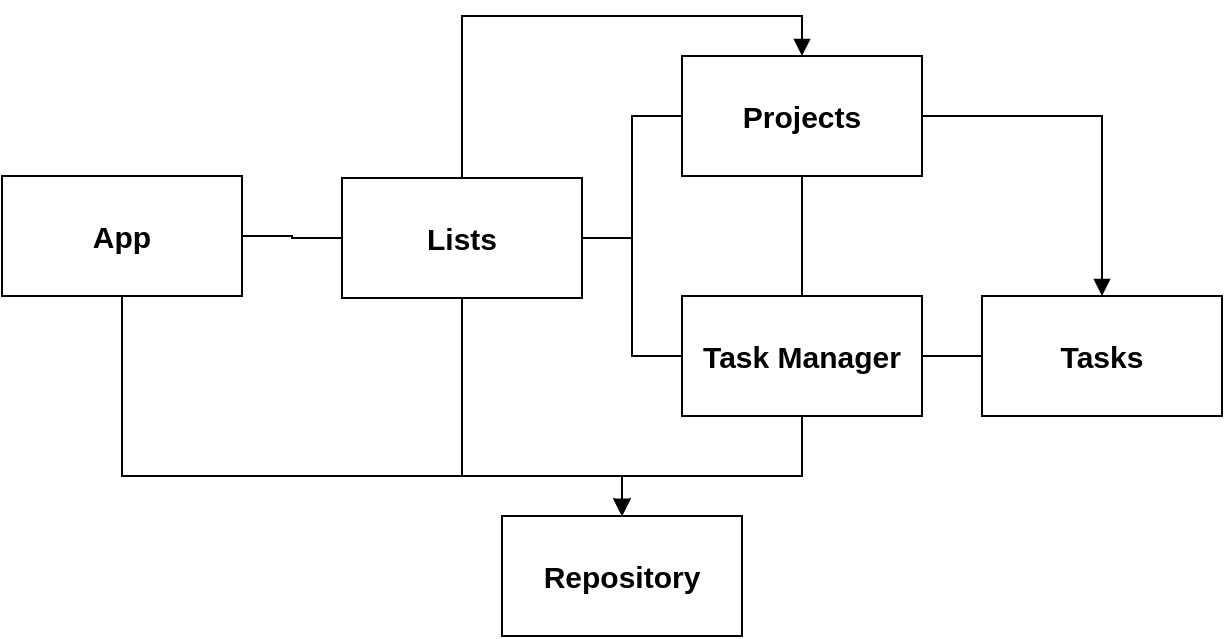 <mxfile>
    <diagram id="R2lEEEUBdFMjLlhIrx00" name="Page-1">
        <mxGraphModel dx="747" dy="606" grid="1" gridSize="10" guides="1" tooltips="1" connect="1" arrows="1" fold="1" page="1" pageScale="1" pageWidth="850" pageHeight="1100" math="0" shadow="0" extFonts="Permanent Marker^https://fonts.googleapis.com/css?family=Permanent+Marker">
            <root>
                <mxCell id="0"/>
                <mxCell id="1" parent="0"/>
                <mxCell id="nH5eye1LxdJaYKl1oTt8-10" style="edgeStyle=orthogonalEdgeStyle;rounded=0;orthogonalLoop=1;jettySize=auto;html=1;endArrow=none;endFill=0;fontStyle=1;fontSize=15;" parent="1" source="nH5eye1LxdJaYKl1oTt8-1" target="nH5eye1LxdJaYKl1oTt8-5" edge="1">
                    <mxGeometry relative="1" as="geometry"/>
                </mxCell>
                <mxCell id="nH5eye1LxdJaYKl1oTt8-18" style="edgeStyle=orthogonalEdgeStyle;rounded=0;orthogonalLoop=1;jettySize=auto;html=1;fontSize=15;startArrow=none;startFill=0;endArrow=block;endFill=1;" parent="1" source="nH5eye1LxdJaYKl1oTt8-1" target="nH5eye1LxdJaYKl1oTt8-16" edge="1">
                    <mxGeometry relative="1" as="geometry">
                        <Array as="points">
                            <mxPoint x="480" y="400"/>
                            <mxPoint x="390" y="400"/>
                        </Array>
                    </mxGeometry>
                </mxCell>
                <mxCell id="nH5eye1LxdJaYKl1oTt8-1" value="Task Manager" style="rounded=0;whiteSpace=wrap;html=1;fontStyle=1;fontSize=15;" parent="1" vertex="1">
                    <mxGeometry x="420" y="310" width="120" height="60" as="geometry"/>
                </mxCell>
                <mxCell id="nH5eye1LxdJaYKl1oTt8-7" style="edgeStyle=orthogonalEdgeStyle;rounded=0;orthogonalLoop=1;jettySize=auto;html=1;endArrow=none;endFill=0;fontStyle=1;fontSize=15;" parent="1" source="nH5eye1LxdJaYKl1oTt8-2" target="nH5eye1LxdJaYKl1oTt8-4" edge="1">
                    <mxGeometry relative="1" as="geometry"/>
                </mxCell>
                <mxCell id="2" style="edgeStyle=orthogonalEdgeStyle;html=1;entryX=0.5;entryY=0;entryDx=0;entryDy=0;rounded=0;" edge="1" parent="1" source="nH5eye1LxdJaYKl1oTt8-2" target="nH5eye1LxdJaYKl1oTt8-16">
                    <mxGeometry relative="1" as="geometry">
                        <Array as="points">
                            <mxPoint x="140" y="400"/>
                            <mxPoint x="390" y="400"/>
                        </Array>
                    </mxGeometry>
                </mxCell>
                <mxCell id="nH5eye1LxdJaYKl1oTt8-2" value="App" style="rounded=0;whiteSpace=wrap;html=1;fontStyle=1;fontSize=15;" parent="1" vertex="1">
                    <mxGeometry x="80" y="250" width="120" height="60" as="geometry"/>
                </mxCell>
                <mxCell id="nH5eye1LxdJaYKl1oTt8-9" style="edgeStyle=orthogonalEdgeStyle;rounded=0;orthogonalLoop=1;jettySize=auto;html=1;endArrow=none;endFill=0;fontStyle=1;fontSize=15;" parent="1" source="nH5eye1LxdJaYKl1oTt8-3" target="nH5eye1LxdJaYKl1oTt8-1" edge="1">
                    <mxGeometry relative="1" as="geometry"/>
                </mxCell>
                <mxCell id="nH5eye1LxdJaYKl1oTt8-14" style="edgeStyle=orthogonalEdgeStyle;rounded=0;orthogonalLoop=1;jettySize=auto;html=1;entryX=0.5;entryY=0;entryDx=0;entryDy=0;fontSize=15;endArrow=block;endFill=1;startArrow=none;startFill=0;" parent="1" source="nH5eye1LxdJaYKl1oTt8-3" target="nH5eye1LxdJaYKl1oTt8-5" edge="1">
                    <mxGeometry relative="1" as="geometry"/>
                </mxCell>
                <mxCell id="nH5eye1LxdJaYKl1oTt8-3" value="Projects" style="rounded=0;whiteSpace=wrap;html=1;fontStyle=1;fontSize=15;" parent="1" vertex="1">
                    <mxGeometry x="420" y="190" width="120" height="60" as="geometry"/>
                </mxCell>
                <mxCell id="nH5eye1LxdJaYKl1oTt8-8" style="edgeStyle=orthogonalEdgeStyle;rounded=0;orthogonalLoop=1;jettySize=auto;html=1;endArrow=none;endFill=0;fontStyle=1;fontSize=15;" parent="1" source="nH5eye1LxdJaYKl1oTt8-4" target="nH5eye1LxdJaYKl1oTt8-1" edge="1">
                    <mxGeometry relative="1" as="geometry"/>
                </mxCell>
                <mxCell id="nH5eye1LxdJaYKl1oTt8-13" style="edgeStyle=orthogonalEdgeStyle;rounded=0;orthogonalLoop=1;jettySize=auto;html=1;entryX=0;entryY=0.5;entryDx=0;entryDy=0;endArrow=none;endFill=0;fontStyle=1;fontSize=15;" parent="1" source="nH5eye1LxdJaYKl1oTt8-4" target="nH5eye1LxdJaYKl1oTt8-3" edge="1">
                    <mxGeometry relative="1" as="geometry"/>
                </mxCell>
                <mxCell id="nH5eye1LxdJaYKl1oTt8-15" style="edgeStyle=orthogonalEdgeStyle;rounded=0;orthogonalLoop=1;jettySize=auto;html=1;entryX=0.5;entryY=0;entryDx=0;entryDy=0;fontSize=15;startArrow=none;startFill=0;endArrow=block;endFill=1;" parent="1" source="nH5eye1LxdJaYKl1oTt8-4" target="nH5eye1LxdJaYKl1oTt8-3" edge="1">
                    <mxGeometry relative="1" as="geometry">
                        <Array as="points">
                            <mxPoint x="310" y="170"/>
                            <mxPoint x="480" y="170"/>
                        </Array>
                    </mxGeometry>
                </mxCell>
                <mxCell id="nH5eye1LxdJaYKl1oTt8-19" style="edgeStyle=orthogonalEdgeStyle;rounded=0;orthogonalLoop=1;jettySize=auto;html=1;fontSize=15;startArrow=none;startFill=0;endArrow=block;endFill=1;" parent="1" source="nH5eye1LxdJaYKl1oTt8-4" target="nH5eye1LxdJaYKl1oTt8-16" edge="1">
                    <mxGeometry relative="1" as="geometry">
                        <Array as="points">
                            <mxPoint x="310" y="400"/>
                            <mxPoint x="390" y="400"/>
                        </Array>
                    </mxGeometry>
                </mxCell>
                <mxCell id="nH5eye1LxdJaYKl1oTt8-4" value="Lists" style="rounded=0;whiteSpace=wrap;html=1;fontStyle=1;fontSize=15;" parent="1" vertex="1">
                    <mxGeometry x="250" y="251" width="120" height="60" as="geometry"/>
                </mxCell>
                <mxCell id="nH5eye1LxdJaYKl1oTt8-5" value="Tasks" style="rounded=0;whiteSpace=wrap;html=1;fontStyle=1;fontSize=15;" parent="1" vertex="1">
                    <mxGeometry x="570" y="310" width="120" height="60" as="geometry"/>
                </mxCell>
                <mxCell id="nH5eye1LxdJaYKl1oTt8-16" value="Repository" style="rounded=0;whiteSpace=wrap;html=1;fontStyle=1;fontSize=15;" parent="1" vertex="1">
                    <mxGeometry x="330" y="420" width="120" height="60" as="geometry"/>
                </mxCell>
            </root>
        </mxGraphModel>
    </diagram>
</mxfile>